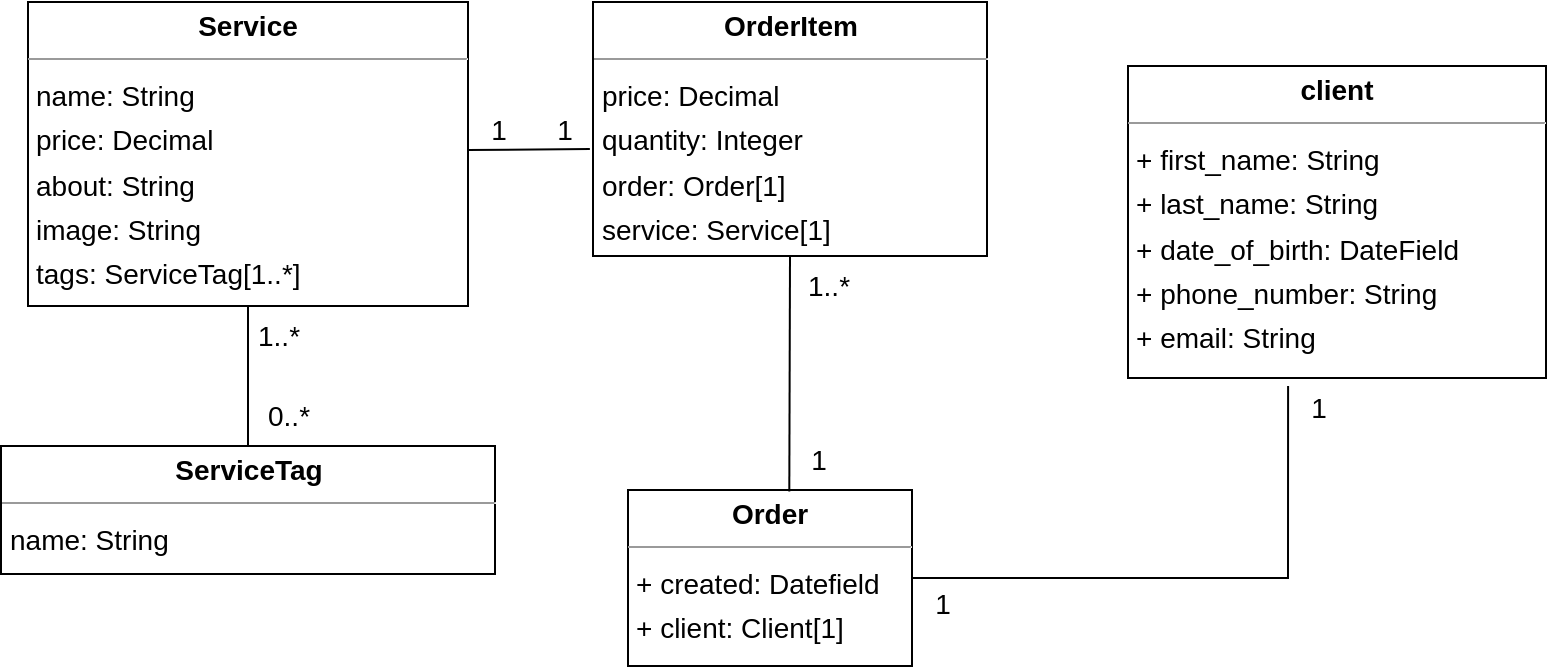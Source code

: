 <mxfile version="20.8.16" type="device"><diagram id="OW_kFidsShp7jbMfC_pU" name="Page-1"><mxGraphModel dx="876" dy="1014" grid="1" gridSize="10" guides="1" tooltips="1" connect="1" arrows="1" fold="1" page="0" pageScale="1" pageWidth="827" pageHeight="1169" background="none" math="0" shadow="0"><root><mxCell id="0"/><mxCell id="1" parent="0"/><mxCell id="node12" value="&lt;p style=&quot;margin:0px;margin-top:4px;text-align:center;&quot;&gt;&lt;b&gt;client&lt;/b&gt;&lt;/p&gt;&lt;hr size=&quot;1&quot;&gt;&lt;p style=&quot;margin:0 0 0 4px;line-height:1.6;&quot;&gt;+ first_name: String&lt;br&gt;+ last_name: String&lt;br&gt;+ date_of_birth: DateField&lt;br&gt;+ phone_number: String&lt;br&gt;+ email: String&lt;/p&gt;" style="verticalAlign=top;align=left;overflow=fill;fontSize=14;fontFamily=Helvetica;html=1;rounded=0;shadow=0;comic=0;labelBackgroundColor=none;strokeWidth=1;" parent="1" vertex="1"><mxGeometry x="1120" y="-140" width="209" height="156" as="geometry"/></mxCell><mxCell id="node5" value="&lt;p style=&quot;margin:0px;margin-top:4px;text-align:center;&quot;&gt;&lt;b&gt;Order&lt;/b&gt;&lt;/p&gt;&lt;hr size=&quot;1&quot;&gt;&lt;p style=&quot;margin:0 0 0 4px;line-height:1.6;&quot;&gt;+ created: Datefield&lt;br&gt;+ client: Client[1]&lt;/p&gt;" style="verticalAlign=top;align=left;overflow=fill;fontSize=14;fontFamily=Helvetica;html=1;rounded=0;shadow=0;comic=0;labelBackgroundColor=none;strokeWidth=1;" parent="1" vertex="1"><mxGeometry x="870" y="72" width="142" height="88" as="geometry"/></mxCell><mxCell id="node15" value="&lt;p style=&quot;margin:0px;margin-top:4px;text-align:center;&quot;&gt;&lt;b&gt;OrderItem&lt;/b&gt;&lt;/p&gt;&lt;hr size=&quot;1&quot;&gt;&lt;p style=&quot;margin:0 0 0 4px;line-height:1.6;&quot;&gt; price: Decimal&lt;br&gt; quantity: Integer&lt;br&gt; order: Order[1]&lt;br&gt; service: Service[1]&lt;/p&gt;" style="verticalAlign=top;align=left;overflow=fill;fontSize=14;fontFamily=Helvetica;html=1;rounded=0;shadow=0;comic=0;labelBackgroundColor=none;strokeWidth=1;" parent="1" vertex="1"><mxGeometry x="852.5" y="-172" width="197" height="127" as="geometry"/></mxCell><mxCell id="node7" value="&lt;p style=&quot;margin:0px;margin-top:4px;text-align:center;&quot;&gt;&lt;b&gt;Service&lt;/b&gt;&lt;/p&gt;&lt;hr size=&quot;1&quot;&gt;&lt;p style=&quot;margin:0 0 0 4px;line-height:1.6;&quot;&gt; name: String&lt;br&gt; price: Decimal&lt;br&gt; about: String&lt;br&gt; image: String&lt;/p&gt;&lt;p style=&quot;margin:0 0 0 4px;line-height:1.6;&quot;&gt;tags: ServiceTag[1..*]&lt;/p&gt;" style="verticalAlign=top;align=left;overflow=fill;fontSize=14;fontFamily=Helvetica;html=1;rounded=0;shadow=0;comic=0;labelBackgroundColor=none;strokeWidth=1;" parent="1" vertex="1"><mxGeometry x="570" y="-172" width="220" height="152" as="geometry"/></mxCell><mxCell id="node13" value="&lt;p style=&quot;margin:0px;margin-top:4px;text-align:center;&quot;&gt;&lt;b&gt;ServiceTag&lt;/b&gt;&lt;/p&gt;&lt;hr size=&quot;1&quot;&gt;&lt;p style=&quot;margin:0 0 0 4px;line-height:1.6;&quot;&gt; name: String&lt;/p&gt;" style="verticalAlign=top;align=left;overflow=fill;fontSize=14;fontFamily=Helvetica;html=1;rounded=0;shadow=0;comic=0;labelBackgroundColor=none;strokeWidth=1;" parent="1" vertex="1"><mxGeometry x="556.5" y="50" width="247" height="64" as="geometry"/></mxCell><mxCell id="eYtoEwwPQ_cK15N_kGsU-3" value="" style="endArrow=none;html=1;rounded=0;exitX=0.5;exitY=0;exitDx=0;exitDy=0;entryX=0.5;entryY=1;entryDx=0;entryDy=0;" parent="1" source="node13" target="node7" edge="1"><mxGeometry width="50" height="50" relative="1" as="geometry"><mxPoint x="670" y="30" as="sourcePoint"/><mxPoint x="720" y="-20" as="targetPoint"/></mxGeometry></mxCell><mxCell id="eYtoEwwPQ_cK15N_kGsU-6" value="&lt;font style=&quot;font-size: 14px;&quot;&gt;1..*&lt;/font&gt;" style="text;html=1;align=center;verticalAlign=middle;resizable=0;points=[];autosize=1;strokeColor=none;fillColor=none;" parent="1" vertex="1"><mxGeometry x="675" y="-20" width="40" height="30" as="geometry"/></mxCell><mxCell id="eYtoEwwPQ_cK15N_kGsU-7" value="&lt;font style=&quot;font-size: 14px;&quot;&gt;0..*&lt;/font&gt;" style="text;html=1;align=center;verticalAlign=middle;resizable=0;points=[];autosize=1;strokeColor=none;fillColor=none;" parent="1" vertex="1"><mxGeometry x="680" y="20" width="40" height="30" as="geometry"/></mxCell><mxCell id="eYtoEwwPQ_cK15N_kGsU-9" value="" style="endArrow=none;html=1;rounded=0;exitX=1;exitY=0.5;exitDx=0;exitDy=0;entryX=0.383;entryY=1.026;entryDx=0;entryDy=0;entryPerimeter=0;" parent="1" source="node5" target="node12" edge="1"><mxGeometry width="50" height="50" relative="1" as="geometry"><mxPoint x="1090.0" y="140" as="sourcePoint"/><mxPoint x="1200" y="40" as="targetPoint"/><Array as="points"><mxPoint x="1200" y="116"/></Array></mxGeometry></mxCell><mxCell id="eYtoEwwPQ_cK15N_kGsU-10" value="&lt;font style=&quot;font-size: 14px;&quot;&gt;1&lt;/font&gt;" style="text;html=1;align=center;verticalAlign=middle;resizable=0;points=[];autosize=1;strokeColor=none;fillColor=none;" parent="1" vertex="1"><mxGeometry x="1012" y="114" width="30" height="30" as="geometry"/></mxCell><mxCell id="eYtoEwwPQ_cK15N_kGsU-11" value="" style="endArrow=none;html=1;rounded=0;exitX=0.568;exitY=0.009;exitDx=0;exitDy=0;entryX=0.5;entryY=1;entryDx=0;entryDy=0;exitPerimeter=0;" parent="1" source="node5" target="node15" edge="1"><mxGeometry width="50" height="50" relative="1" as="geometry"><mxPoint x="950.41" y="90" as="sourcePoint"/><mxPoint x="950.41" as="targetPoint"/></mxGeometry></mxCell><mxCell id="eYtoEwwPQ_cK15N_kGsU-12" value="" style="endArrow=none;html=1;rounded=0;exitX=-0.008;exitY=0.579;exitDx=0;exitDy=0;exitPerimeter=0;" parent="1" source="node15" edge="1"><mxGeometry width="50" height="50" relative="1" as="geometry"><mxPoint x="830.0" y="30" as="sourcePoint"/><mxPoint x="790" y="-98" as="targetPoint"/></mxGeometry></mxCell><mxCell id="eYtoEwwPQ_cK15N_kGsU-13" value="&lt;font style=&quot;font-size: 14px;&quot;&gt;1&lt;/font&gt;" style="text;html=1;align=center;verticalAlign=middle;resizable=0;points=[];autosize=1;strokeColor=none;fillColor=none;" parent="1" vertex="1"><mxGeometry x="1200" y="16" width="30" height="30" as="geometry"/></mxCell><mxCell id="eYtoEwwPQ_cK15N_kGsU-14" value="&lt;font style=&quot;font-size: 14px;&quot;&gt;1..*&lt;/font&gt;" style="text;html=1;align=center;verticalAlign=middle;resizable=0;points=[];autosize=1;strokeColor=none;fillColor=none;" parent="1" vertex="1"><mxGeometry x="950" y="-45" width="40" height="30" as="geometry"/></mxCell><mxCell id="eYtoEwwPQ_cK15N_kGsU-15" value="&lt;font style=&quot;font-size: 14px;&quot;&gt;1&lt;/font&gt;" style="text;html=1;align=center;verticalAlign=middle;resizable=0;points=[];autosize=1;strokeColor=none;fillColor=none;" parent="1" vertex="1"><mxGeometry x="950" y="42" width="30" height="30" as="geometry"/></mxCell><mxCell id="eYtoEwwPQ_cK15N_kGsU-16" value="&lt;font style=&quot;font-size: 14px;&quot;&gt;1&lt;/font&gt;" style="text;html=1;align=center;verticalAlign=middle;resizable=0;points=[];autosize=1;strokeColor=none;fillColor=none;" parent="1" vertex="1"><mxGeometry x="822.5" y="-123.5" width="30" height="30" as="geometry"/></mxCell><mxCell id="eYtoEwwPQ_cK15N_kGsU-17" value="&lt;font style=&quot;font-size: 14px;&quot;&gt;1&lt;/font&gt;" style="text;html=1;align=center;verticalAlign=middle;resizable=0;points=[];autosize=1;strokeColor=none;fillColor=none;" parent="1" vertex="1"><mxGeometry x="790" y="-123.5" width="30" height="30" as="geometry"/></mxCell></root></mxGraphModel></diagram></mxfile>